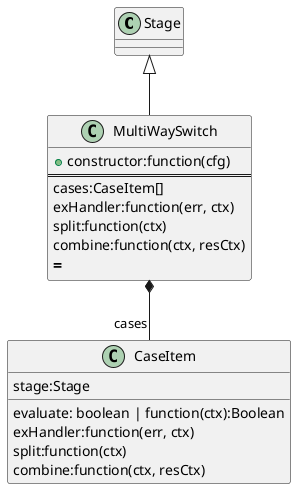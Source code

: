 @startuml

	Class Stage
	Class MultiWaySwitch{
		+constructor:function(cfg)
===
		cases:CaseItem[]
		exHandler:function(err, ctx)
		split:function(ctx)
		combine:function(ctx, resCtx)
===		
	}
  	
  	Class CaseItem {
 		stage:Stage
 		evaluate: boolean | function(ctx):Boolean
 		exHandler:function(err, ctx)
		split:function(ctx)
		combine:function(ctx, resCtx)
 	}
 	MultiWaySwitch *-- "cases" CaseItem
 	Stage <|-- MultiWaySwitch


@enduml